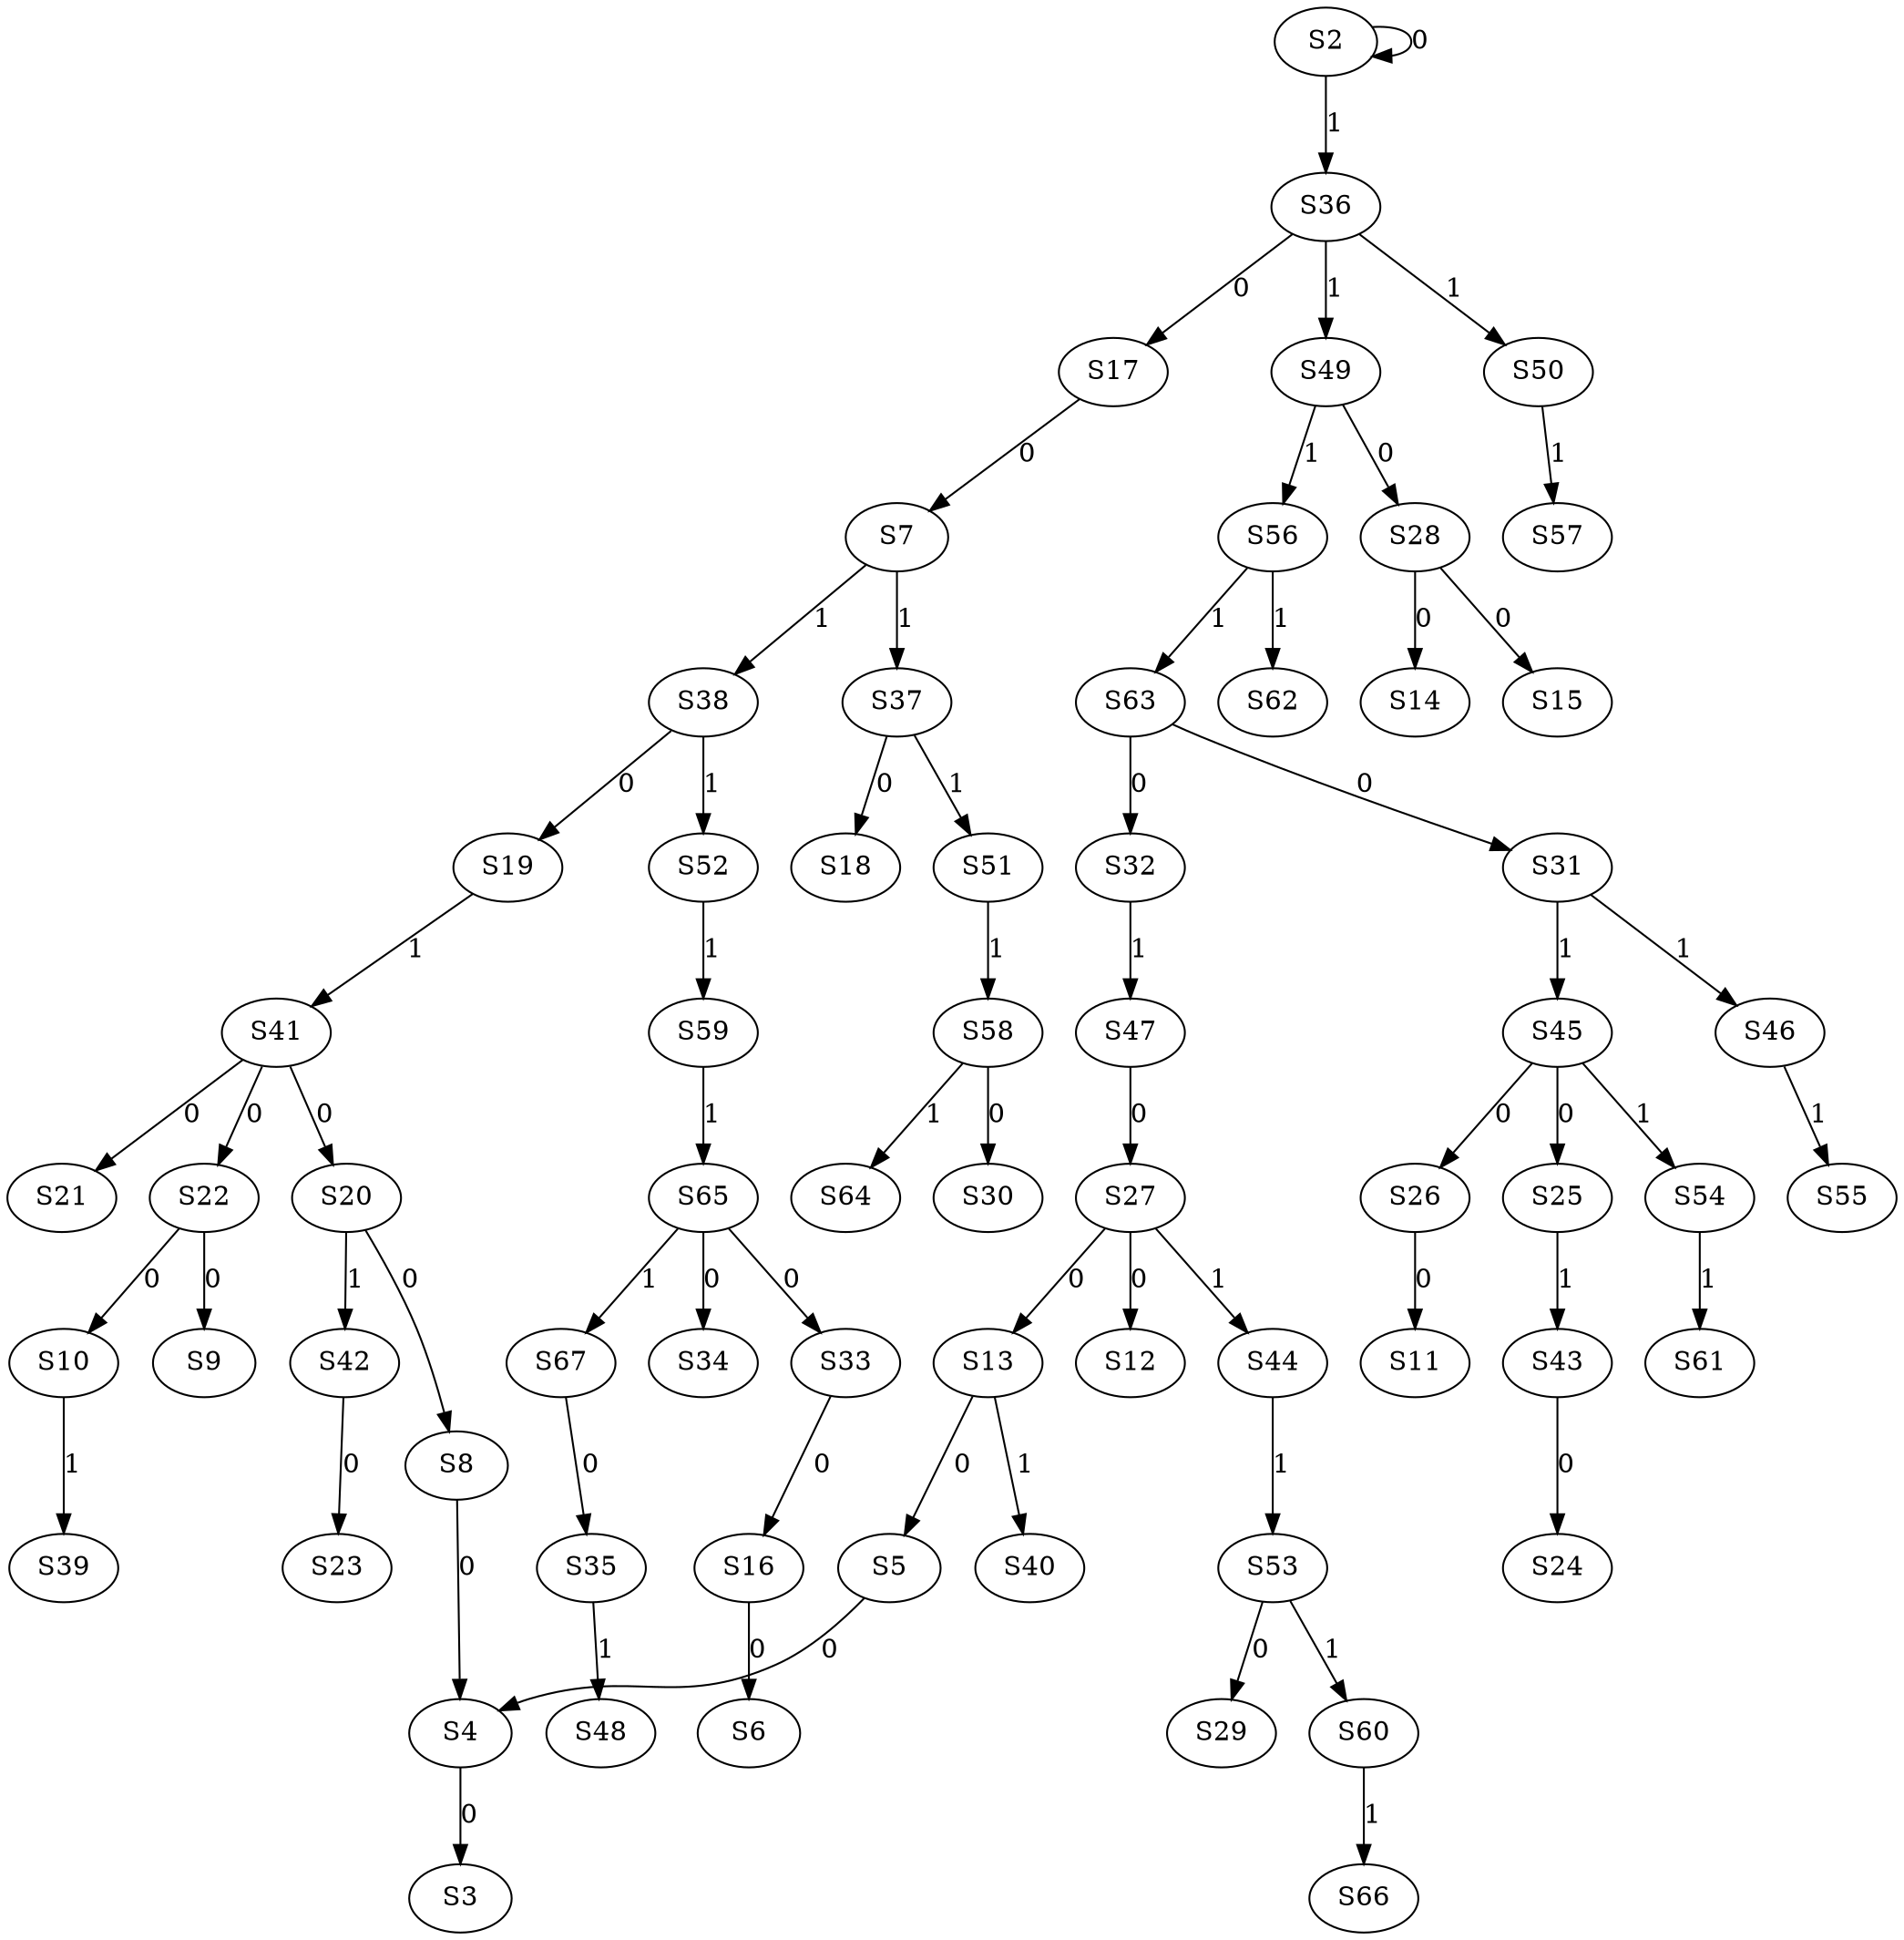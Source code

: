 strict digraph {
	S2 -> S2 [ label = 0 ];
	S4 -> S3 [ label = 0 ];
	S5 -> S4 [ label = 0 ];
	S13 -> S5 [ label = 0 ];
	S16 -> S6 [ label = 0 ];
	S17 -> S7 [ label = 0 ];
	S20 -> S8 [ label = 0 ];
	S22 -> S9 [ label = 0 ];
	S22 -> S10 [ label = 0 ];
	S26 -> S11 [ label = 0 ];
	S27 -> S12 [ label = 0 ];
	S27 -> S13 [ label = 0 ];
	S28 -> S14 [ label = 0 ];
	S28 -> S15 [ label = 0 ];
	S33 -> S16 [ label = 0 ];
	S36 -> S17 [ label = 0 ];
	S37 -> S18 [ label = 0 ];
	S38 -> S19 [ label = 0 ];
	S41 -> S20 [ label = 0 ];
	S41 -> S21 [ label = 0 ];
	S41 -> S22 [ label = 0 ];
	S42 -> S23 [ label = 0 ];
	S43 -> S24 [ label = 0 ];
	S45 -> S25 [ label = 0 ];
	S45 -> S26 [ label = 0 ];
	S47 -> S27 [ label = 0 ];
	S49 -> S28 [ label = 0 ];
	S53 -> S29 [ label = 0 ];
	S58 -> S30 [ label = 0 ];
	S63 -> S31 [ label = 0 ];
	S63 -> S32 [ label = 0 ];
	S65 -> S33 [ label = 0 ];
	S65 -> S34 [ label = 0 ];
	S67 -> S35 [ label = 0 ];
	S2 -> S36 [ label = 1 ];
	S7 -> S37 [ label = 1 ];
	S7 -> S38 [ label = 1 ];
	S10 -> S39 [ label = 1 ];
	S13 -> S40 [ label = 1 ];
	S19 -> S41 [ label = 1 ];
	S20 -> S42 [ label = 1 ];
	S25 -> S43 [ label = 1 ];
	S27 -> S44 [ label = 1 ];
	S31 -> S45 [ label = 1 ];
	S31 -> S46 [ label = 1 ];
	S32 -> S47 [ label = 1 ];
	S35 -> S48 [ label = 1 ];
	S36 -> S49 [ label = 1 ];
	S36 -> S50 [ label = 1 ];
	S37 -> S51 [ label = 1 ];
	S38 -> S52 [ label = 1 ];
	S44 -> S53 [ label = 1 ];
	S45 -> S54 [ label = 1 ];
	S46 -> S55 [ label = 1 ];
	S49 -> S56 [ label = 1 ];
	S50 -> S57 [ label = 1 ];
	S51 -> S58 [ label = 1 ];
	S52 -> S59 [ label = 1 ];
	S53 -> S60 [ label = 1 ];
	S54 -> S61 [ label = 1 ];
	S56 -> S62 [ label = 1 ];
	S56 -> S63 [ label = 1 ];
	S58 -> S64 [ label = 1 ];
	S59 -> S65 [ label = 1 ];
	S60 -> S66 [ label = 1 ];
	S65 -> S67 [ label = 1 ];
	S8 -> S4 [ label = 0 ];
}